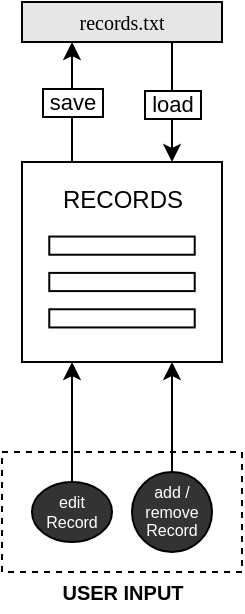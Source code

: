 <mxfile version="14.7.0" type="device"><diagram id="HZY1ALaYGFpL2_xh1U60" name="diary"><mxGraphModel dx="716" dy="378" grid="1" gridSize="10" guides="1" tooltips="1" connect="1" arrows="1" fold="1" page="1" pageScale="1" pageWidth="1169" pageHeight="827" background="none" math="0" shadow="0"><root><mxCell id="0"/><mxCell id="1" parent="0"/><mxCell id="rN2sm6_inzrBYs9wIKfi-56" value="" style="rounded=0;whiteSpace=wrap;html=1;fontFamily=Helvetica;fontSize=8;fontColor=#FFFFFF;fillColor=none;dashed=1;perimeterSpacing=1;strokeWidth=1;" parent="1" vertex="1"><mxGeometry x="510" y="505" width="120" height="60" as="geometry"/></mxCell><mxCell id="rN2sm6_inzrBYs9wIKfi-30" value="" style="group" parent="1" vertex="1" connectable="0"><mxGeometry x="520" y="360" width="100" height="100" as="geometry"/></mxCell><mxCell id="rN2sm6_inzrBYs9wIKfi-14" value="" style="whiteSpace=wrap;html=1;aspect=fixed;container=0;" parent="rN2sm6_inzrBYs9wIKfi-30" vertex="1"><mxGeometry width="100" height="100" as="geometry"/></mxCell><mxCell id="rN2sm6_inzrBYs9wIKfi-19" value="" style="rounded=0;whiteSpace=wrap;html=1;container=0;" parent="rN2sm6_inzrBYs9wIKfi-30" vertex="1"><mxGeometry x="13.636" y="37.273" width="72.727" height="9.091" as="geometry"/></mxCell><mxCell id="rN2sm6_inzrBYs9wIKfi-20" value="" style="rounded=0;whiteSpace=wrap;html=1;container=0;" parent="rN2sm6_inzrBYs9wIKfi-30" vertex="1"><mxGeometry x="13.636" y="55.455" width="72.727" height="9.091" as="geometry"/></mxCell><mxCell id="rN2sm6_inzrBYs9wIKfi-26" value="RECORDS" style="rounded=0;whiteSpace=wrap;html=1;strokeColor=none;container=0;" parent="rN2sm6_inzrBYs9wIKfi-30" vertex="1"><mxGeometry x="13.636" y="10" width="72.727" height="18.182" as="geometry"/></mxCell><mxCell id="rN2sm6_inzrBYs9wIKfi-28" value="" style="rounded=0;whiteSpace=wrap;html=1;container=0;" parent="rN2sm6_inzrBYs9wIKfi-30" vertex="1"><mxGeometry x="13.636" y="73.636" width="72.727" height="9.091" as="geometry"/></mxCell><mxCell id="4eqwtr0yEoRHo2VXv7Dh-43" style="edgeStyle=orthogonalEdgeStyle;rounded=0;orthogonalLoop=1;jettySize=auto;html=1;exitX=0.75;exitY=1;exitDx=0;exitDy=0;entryX=0.75;entryY=0;entryDx=0;entryDy=0;startArrow=none;startFill=0;endArrow=classic;endFill=1;" edge="1" parent="1" source="rN2sm6_inzrBYs9wIKfi-33" target="rN2sm6_inzrBYs9wIKfi-14"><mxGeometry relative="1" as="geometry"/></mxCell><mxCell id="4eqwtr0yEoRHo2VXv7Dh-44" value="&amp;nbsp;load&amp;nbsp;" style="edgeLabel;html=1;align=center;verticalAlign=middle;resizable=0;points=[];labelBorderColor=#000000;" vertex="1" connectable="0" parent="4eqwtr0yEoRHo2VXv7Dh-43"><mxGeometry x="-0.256" y="-1" relative="1" as="geometry"><mxPoint x="1" y="8" as="offset"/></mxGeometry></mxCell><mxCell id="rN2sm6_inzrBYs9wIKfi-33" value="records.txt" style="rounded=0;whiteSpace=wrap;fontStyle=0;fontFamily=Lucida Console;horizontal=1;html=1;fontSize=10;fillColor=#E6E6E6;" parent="1" vertex="1"><mxGeometry x="520" y="280" width="100" height="20" as="geometry"/></mxCell><mxCell id="4eqwtr0yEoRHo2VXv7Dh-9" style="edgeStyle=orthogonalEdgeStyle;rounded=0;orthogonalLoop=1;jettySize=auto;html=1;exitX=0.5;exitY=0;exitDx=0;exitDy=0;entryX=0.25;entryY=1;entryDx=0;entryDy=0;" edge="1" parent="1" source="rN2sm6_inzrBYs9wIKfi-38" target="rN2sm6_inzrBYs9wIKfi-14"><mxGeometry relative="1" as="geometry"/></mxCell><mxCell id="rN2sm6_inzrBYs9wIKfi-38" value="edit&lt;br&gt;Record" style="ellipse;whiteSpace=wrap;html=1;fontFamily=Helvetica;fontSize=8;verticalAlign=middle;fontColor=#FFFFFF;fillColor=#333333;" parent="1" vertex="1"><mxGeometry x="525" y="520" width="40" height="30" as="geometry"/></mxCell><mxCell id="rN2sm6_inzrBYs9wIKfi-57" value="USER INPUT" style="text;html=1;align=center;verticalAlign=middle;resizable=0;points=[];autosize=1;strokeColor=none;fontSize=10;fontFamily=Helvetica;fontStyle=1" parent="1" vertex="1"><mxGeometry x="530" y="565" width="80" height="20" as="geometry"/></mxCell><mxCell id="4eqwtr0yEoRHo2VXv7Dh-8" style="edgeStyle=orthogonalEdgeStyle;rounded=0;orthogonalLoop=1;jettySize=auto;html=1;exitX=0.5;exitY=0;exitDx=0;exitDy=0;entryX=0.75;entryY=1;entryDx=0;entryDy=0;" edge="1" parent="1" source="rN2sm6_inzrBYs9wIKfi-43" target="rN2sm6_inzrBYs9wIKfi-14"><mxGeometry relative="1" as="geometry"/></mxCell><mxCell id="rN2sm6_inzrBYs9wIKfi-43" value="add /&lt;br&gt;remove&lt;br style=&quot;font-size: 8px&quot;&gt;Record" style="ellipse;whiteSpace=wrap;html=1;fontFamily=Helvetica;fontSize=8;verticalAlign=middle;fontColor=#FFFFFF;fillColor=#333333;" parent="1" vertex="1"><mxGeometry x="575" y="515" width="40" height="40" as="geometry"/></mxCell><mxCell id="4eqwtr0yEoRHo2VXv7Dh-42" value="&amp;nbsp;save&amp;nbsp;" style="edgeStyle=orthogonalEdgeStyle;rounded=0;orthogonalLoop=1;jettySize=auto;html=1;exitX=0.25;exitY=0;exitDx=0;exitDy=0;entryX=0.25;entryY=1;entryDx=0;entryDy=0;startArrow=none;startFill=0;endArrow=classic;endFill=1;labelBorderColor=#000000;" edge="1" parent="1" source="rN2sm6_inzrBYs9wIKfi-14" target="rN2sm6_inzrBYs9wIKfi-33"><mxGeometry relative="1" as="geometry"/></mxCell></root></mxGraphModel></diagram></mxfile>